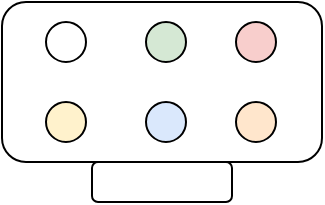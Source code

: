 <mxfile version="20.8.16" type="device" pages="2"><diagram name="isp_pinout" id="DzXrMvJt22lcsTsAOS0h"><mxGraphModel dx="473" dy="277" grid="1" gridSize="10" guides="1" tooltips="1" connect="1" arrows="1" fold="1" page="1" pageScale="1" pageWidth="850" pageHeight="1100" math="0" shadow="0"><root><mxCell id="0"/><mxCell id="1" parent="0"/><mxCell id="HFQVbtThMNiWSAI4EUR0-1" value="" style="rounded=1;whiteSpace=wrap;html=1;" vertex="1" parent="1"><mxGeometry x="318" y="160" width="160" height="80" as="geometry"/></mxCell><mxCell id="HFQVbtThMNiWSAI4EUR0-2" value="" style="rounded=1;whiteSpace=wrap;html=1;" vertex="1" parent="1"><mxGeometry x="363" y="240" width="70" height="20" as="geometry"/></mxCell><mxCell id="HFQVbtThMNiWSAI4EUR0-3" value="" style="ellipse;whiteSpace=wrap;html=1;aspect=fixed;" vertex="1" parent="1"><mxGeometry x="340" y="170" width="20" height="20" as="geometry"/></mxCell><mxCell id="HFQVbtThMNiWSAI4EUR0-4" value="" style="ellipse;whiteSpace=wrap;html=1;aspect=fixed;fillColor=#fff2cc;strokeColor=#000000;" vertex="1" parent="1"><mxGeometry x="340" y="210" width="20" height="20" as="geometry"/></mxCell><mxCell id="HFQVbtThMNiWSAI4EUR0-5" value="" style="ellipse;whiteSpace=wrap;html=1;aspect=fixed;fillColor=#d5e8d4;strokeColor=#000000;" vertex="1" parent="1"><mxGeometry x="390" y="170" width="20" height="20" as="geometry"/></mxCell><mxCell id="HFQVbtThMNiWSAI4EUR0-6" value="" style="ellipse;whiteSpace=wrap;html=1;aspect=fixed;fillColor=#dae8fc;strokeColor=#000000;" vertex="1" parent="1"><mxGeometry x="390" y="210" width="20" height="20" as="geometry"/></mxCell><mxCell id="HFQVbtThMNiWSAI4EUR0-7" value="" style="ellipse;whiteSpace=wrap;html=1;aspect=fixed;fillColor=#f8cecc;strokeColor=#000000;" vertex="1" parent="1"><mxGeometry x="435" y="170" width="20" height="20" as="geometry"/></mxCell><mxCell id="HFQVbtThMNiWSAI4EUR0-8" value="" style="ellipse;whiteSpace=wrap;html=1;aspect=fixed;fillColor=#ffe6cc;strokeColor=#000000;" vertex="1" parent="1"><mxGeometry x="435" y="210" width="20" height="20" as="geometry"/></mxCell></root></mxGraphModel></diagram><diagram id="_LWePPhE9RCGU2HCzDc1" name="isp_connection"><mxGraphModel dx="473" dy="277" grid="1" gridSize="10" guides="1" tooltips="1" connect="1" arrows="1" fold="1" page="1" pageScale="1" pageWidth="850" pageHeight="1100" math="0" shadow="0"><root><mxCell id="0"/><mxCell id="1" parent="0"/><mxCell id="eWGBr2h8ZdQZIRpcj8iz-2" style="edgeStyle=orthogonalEdgeStyle;rounded=0;orthogonalLoop=1;jettySize=auto;html=1;exitX=0;exitY=0;exitDx=0;exitDy=10;exitPerimeter=0;strokeWidth=2;endArrow=oval;endFill=1;fillColor=#fff2cc;strokeColor=#d6b656;" edge="1" parent="1" source="eWGBr2h8ZdQZIRpcj8iz-1"><mxGeometry relative="1" as="geometry"><mxPoint x="360" y="300" as="targetPoint"/></mxGeometry></mxCell><mxCell id="eWGBr2h8ZdQZIRpcj8iz-4" style="edgeStyle=orthogonalEdgeStyle;rounded=0;orthogonalLoop=1;jettySize=auto;html=1;exitX=0;exitY=0;exitDx=0;exitDy=70;exitPerimeter=0;strokeWidth=2;endArrow=oval;endFill=1;" edge="1" parent="1" source="eWGBr2h8ZdQZIRpcj8iz-1"><mxGeometry relative="1" as="geometry"><mxPoint x="360" y="360" as="targetPoint"/></mxGeometry></mxCell><mxCell id="eWGBr2h8ZdQZIRpcj8iz-6" style="edgeStyle=orthogonalEdgeStyle;rounded=0;orthogonalLoop=1;jettySize=auto;html=1;exitX=1;exitY=0;exitDx=0;exitDy=70;exitPerimeter=0;strokeWidth=2;endArrow=oval;endFill=1;fillColor=#d5e8d4;strokeColor=#82b366;" edge="1" parent="1" source="eWGBr2h8ZdQZIRpcj8iz-1"><mxGeometry relative="1" as="geometry"><mxPoint x="490" y="360" as="targetPoint"/></mxGeometry></mxCell><mxCell id="eWGBr2h8ZdQZIRpcj8iz-8" style="edgeStyle=orthogonalEdgeStyle;rounded=0;orthogonalLoop=1;jettySize=auto;html=1;exitX=1;exitY=0;exitDx=0;exitDy=50;exitPerimeter=0;strokeWidth=2;endArrow=oval;endFill=1;fillColor=#ffe6cc;strokeColor=#d79b00;" edge="1" parent="1" source="eWGBr2h8ZdQZIRpcj8iz-1"><mxGeometry relative="1" as="geometry"><mxPoint x="490" y="340" as="targetPoint"/></mxGeometry></mxCell><mxCell id="eWGBr2h8ZdQZIRpcj8iz-10" style="edgeStyle=orthogonalEdgeStyle;rounded=0;orthogonalLoop=1;jettySize=auto;html=1;exitX=1;exitY=0;exitDx=0;exitDy=30;exitPerimeter=0;strokeWidth=2;endArrow=oval;endFill=1;fillColor=#dae8fc;strokeColor=#6c8ebf;" edge="1" parent="1" source="eWGBr2h8ZdQZIRpcj8iz-1"><mxGeometry relative="1" as="geometry"><mxPoint x="490" y="320" as="targetPoint"/></mxGeometry></mxCell><mxCell id="eWGBr2h8ZdQZIRpcj8iz-12" style="edgeStyle=orthogonalEdgeStyle;rounded=0;orthogonalLoop=1;jettySize=auto;html=1;exitX=1;exitY=0;exitDx=0;exitDy=10;exitPerimeter=0;strokeWidth=2;endArrow=oval;endFill=1;fillColor=#f8cecc;strokeColor=#b85450;" edge="1" parent="1" source="eWGBr2h8ZdQZIRpcj8iz-1"><mxGeometry relative="1" as="geometry"><mxPoint x="490" y="300" as="targetPoint"/></mxGeometry></mxCell><mxCell id="eWGBr2h8ZdQZIRpcj8iz-1" value="ATtiny&lt;br&gt;85" style="shadow=0;dashed=0;align=center;html=1;strokeWidth=2;shape=mxgraph.electrical.logic_gates.dual_inline_ic;labelNames=a,b,c,d,e,f,g,h,i,j,k,l,m,n,o,p,q,r,s,t;strokeColor=#000000;" vertex="1" parent="1"><mxGeometry x="380" y="290" width="90" height="80" as="geometry"/></mxCell><mxCell id="eWGBr2h8ZdQZIRpcj8iz-3" value="2A-RST" style="text;html=1;strokeColor=none;fillColor=none;align=center;verticalAlign=middle;whiteSpace=wrap;rounded=0;" vertex="1" parent="1"><mxGeometry x="299" y="285" width="60" height="30" as="geometry"/></mxCell><mxCell id="eWGBr2h8ZdQZIRpcj8iz-5" value="1A-GND" style="text;html=1;strokeColor=none;fillColor=none;align=center;verticalAlign=middle;whiteSpace=wrap;rounded=0;" vertex="1" parent="1"><mxGeometry x="299" y="345" width="60" height="30" as="geometry"/></mxCell><mxCell id="eWGBr2h8ZdQZIRpcj8iz-7" value="1B-MOSI" style="text;html=1;strokeColor=none;fillColor=none;align=center;verticalAlign=middle;whiteSpace=wrap;rounded=0;" vertex="1" parent="1"><mxGeometry x="495" y="345" width="60" height="30" as="geometry"/></mxCell><mxCell id="eWGBr2h8ZdQZIRpcj8iz-9" value="2C-MISO" style="text;html=1;strokeColor=none;fillColor=none;align=center;verticalAlign=middle;whiteSpace=wrap;rounded=0;" vertex="1" parent="1"><mxGeometry x="495" y="325" width="60" height="30" as="geometry"/></mxCell><mxCell id="eWGBr2h8ZdQZIRpcj8iz-11" value="2B-CLK" style="text;html=1;strokeColor=none;fillColor=none;align=center;verticalAlign=middle;whiteSpace=wrap;rounded=0;" vertex="1" parent="1"><mxGeometry x="492" y="305" width="60" height="30" as="geometry"/></mxCell><mxCell id="eWGBr2h8ZdQZIRpcj8iz-13" value="1C-VCC" style="text;html=1;strokeColor=none;fillColor=none;align=center;verticalAlign=middle;whiteSpace=wrap;rounded=0;" vertex="1" parent="1"><mxGeometry x="492" y="285" width="60" height="30" as="geometry"/></mxCell></root></mxGraphModel></diagram></mxfile>